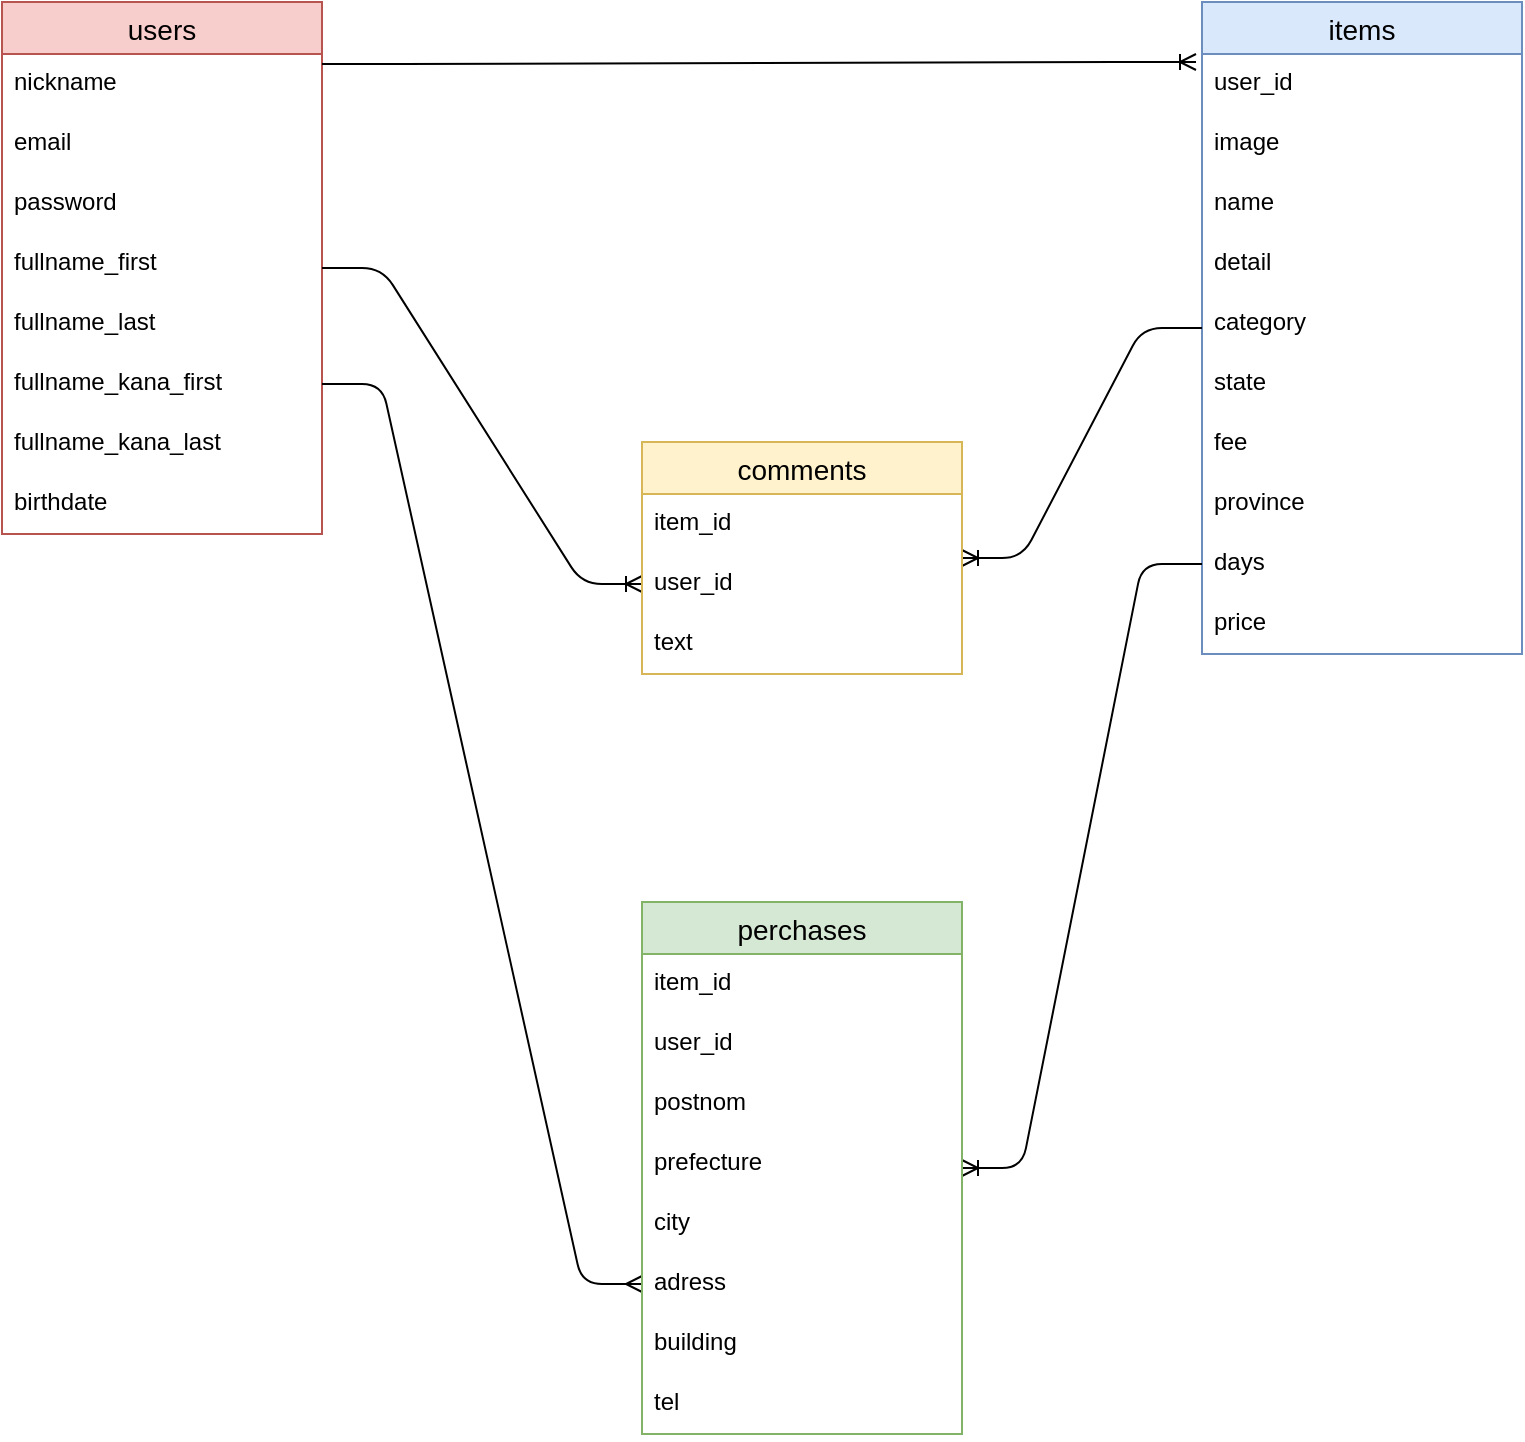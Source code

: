 <mxfile version="13.6.6" type="device"><diagram id="pYdl9xuv1Ufssa3k_8HJ" name="Page-1"><mxGraphModel dx="1127" dy="1802" grid="1" gridSize="10" guides="1" tooltips="1" connect="1" arrows="1" fold="1" page="1" pageScale="1" pageWidth="827" pageHeight="1169" math="0" shadow="0"><root><mxCell id="0"/><mxCell id="1" parent="0"/><mxCell id="C-qEE81NguZUEMzG3DxP-15" value="users" style="swimlane;fontStyle=0;childLayout=stackLayout;horizontal=1;startSize=26;horizontalStack=0;resizeParent=1;resizeParentMax=0;resizeLast=0;collapsible=1;marginBottom=0;align=center;fontSize=14;fillColor=#f8cecc;strokeColor=#b85450;" vertex="1" parent="1"><mxGeometry x="40" y="40" width="160" height="266" as="geometry"/></mxCell><mxCell id="C-qEE81NguZUEMzG3DxP-16" value="nickname" style="text;strokeColor=none;fillColor=none;spacingLeft=4;spacingRight=4;overflow=hidden;rotatable=0;points=[[0,0.5],[1,0.5]];portConstraint=eastwest;fontSize=12;" vertex="1" parent="C-qEE81NguZUEMzG3DxP-15"><mxGeometry y="26" width="160" height="30" as="geometry"/></mxCell><mxCell id="C-qEE81NguZUEMzG3DxP-17" value="email" style="text;strokeColor=none;fillColor=none;spacingLeft=4;spacingRight=4;overflow=hidden;rotatable=0;points=[[0,0.5],[1,0.5]];portConstraint=eastwest;fontSize=12;" vertex="1" parent="C-qEE81NguZUEMzG3DxP-15"><mxGeometry y="56" width="160" height="30" as="geometry"/></mxCell><mxCell id="C-qEE81NguZUEMzG3DxP-18" value="password" style="text;strokeColor=none;fillColor=none;spacingLeft=4;spacingRight=4;overflow=hidden;rotatable=0;points=[[0,0.5],[1,0.5]];portConstraint=eastwest;fontSize=12;" vertex="1" parent="C-qEE81NguZUEMzG3DxP-15"><mxGeometry y="86" width="160" height="30" as="geometry"/></mxCell><mxCell id="C-qEE81NguZUEMzG3DxP-19" value="fullname_first" style="text;strokeColor=none;fillColor=none;spacingLeft=4;spacingRight=4;overflow=hidden;rotatable=0;points=[[0,0.5],[1,0.5]];portConstraint=eastwest;fontSize=12;" vertex="1" parent="C-qEE81NguZUEMzG3DxP-15"><mxGeometry y="116" width="160" height="30" as="geometry"/></mxCell><mxCell id="C-qEE81NguZUEMzG3DxP-21" value="fullname_last" style="text;strokeColor=none;fillColor=none;spacingLeft=4;spacingRight=4;overflow=hidden;rotatable=0;points=[[0,0.5],[1,0.5]];portConstraint=eastwest;fontSize=12;" vertex="1" parent="C-qEE81NguZUEMzG3DxP-15"><mxGeometry y="146" width="160" height="30" as="geometry"/></mxCell><mxCell id="C-qEE81NguZUEMzG3DxP-22" value="fullname_kana_first" style="text;strokeColor=none;fillColor=none;spacingLeft=4;spacingRight=4;overflow=hidden;rotatable=0;points=[[0,0.5],[1,0.5]];portConstraint=eastwest;fontSize=12;" vertex="1" parent="C-qEE81NguZUEMzG3DxP-15"><mxGeometry y="176" width="160" height="30" as="geometry"/></mxCell><mxCell id="C-qEE81NguZUEMzG3DxP-23" value="fullname_kana_last" style="text;strokeColor=none;fillColor=none;spacingLeft=4;spacingRight=4;overflow=hidden;rotatable=0;points=[[0,0.5],[1,0.5]];portConstraint=eastwest;fontSize=12;" vertex="1" parent="C-qEE81NguZUEMzG3DxP-15"><mxGeometry y="206" width="160" height="30" as="geometry"/></mxCell><mxCell id="C-qEE81NguZUEMzG3DxP-24" value="birthdate" style="text;strokeColor=none;fillColor=none;spacingLeft=4;spacingRight=4;overflow=hidden;rotatable=0;points=[[0,0.5],[1,0.5]];portConstraint=eastwest;fontSize=12;" vertex="1" parent="C-qEE81NguZUEMzG3DxP-15"><mxGeometry y="236" width="160" height="30" as="geometry"/></mxCell><mxCell id="C-qEE81NguZUEMzG3DxP-25" value="items" style="swimlane;fontStyle=0;childLayout=stackLayout;horizontal=1;startSize=26;horizontalStack=0;resizeParent=1;resizeParentMax=0;resizeLast=0;collapsible=1;marginBottom=0;align=center;fontSize=14;fillColor=#dae8fc;strokeColor=#6c8ebf;" vertex="1" parent="1"><mxGeometry x="640" y="40" width="160" height="326" as="geometry"/></mxCell><mxCell id="C-qEE81NguZUEMzG3DxP-26" value="user_id" style="text;strokeColor=none;fillColor=none;spacingLeft=4;spacingRight=4;overflow=hidden;rotatable=0;points=[[0,0.5],[1,0.5]];portConstraint=eastwest;fontSize=12;" vertex="1" parent="C-qEE81NguZUEMzG3DxP-25"><mxGeometry y="26" width="160" height="30" as="geometry"/></mxCell><mxCell id="C-qEE81NguZUEMzG3DxP-27" value="image" style="text;strokeColor=none;fillColor=none;spacingLeft=4;spacingRight=4;overflow=hidden;rotatable=0;points=[[0,0.5],[1,0.5]];portConstraint=eastwest;fontSize=12;" vertex="1" parent="C-qEE81NguZUEMzG3DxP-25"><mxGeometry y="56" width="160" height="30" as="geometry"/></mxCell><mxCell id="C-qEE81NguZUEMzG3DxP-28" value="name" style="text;strokeColor=none;fillColor=none;spacingLeft=4;spacingRight=4;overflow=hidden;rotatable=0;points=[[0,0.5],[1,0.5]];portConstraint=eastwest;fontSize=12;" vertex="1" parent="C-qEE81NguZUEMzG3DxP-25"><mxGeometry y="86" width="160" height="30" as="geometry"/></mxCell><mxCell id="C-qEE81NguZUEMzG3DxP-31" value="detail" style="text;strokeColor=none;fillColor=none;spacingLeft=4;spacingRight=4;overflow=hidden;rotatable=0;points=[[0,0.5],[1,0.5]];portConstraint=eastwest;fontSize=12;" vertex="1" parent="C-qEE81NguZUEMzG3DxP-25"><mxGeometry y="116" width="160" height="30" as="geometry"/></mxCell><mxCell id="C-qEE81NguZUEMzG3DxP-32" value="category" style="text;strokeColor=none;fillColor=none;spacingLeft=4;spacingRight=4;overflow=hidden;rotatable=0;points=[[0,0.5],[1,0.5]];portConstraint=eastwest;fontSize=12;" vertex="1" parent="C-qEE81NguZUEMzG3DxP-25"><mxGeometry y="146" width="160" height="30" as="geometry"/></mxCell><mxCell id="C-qEE81NguZUEMzG3DxP-33" value="state" style="text;strokeColor=none;fillColor=none;spacingLeft=4;spacingRight=4;overflow=hidden;rotatable=0;points=[[0,0.5],[1,0.5]];portConstraint=eastwest;fontSize=12;" vertex="1" parent="C-qEE81NguZUEMzG3DxP-25"><mxGeometry y="176" width="160" height="30" as="geometry"/></mxCell><mxCell id="C-qEE81NguZUEMzG3DxP-34" value="fee" style="text;strokeColor=none;fillColor=none;spacingLeft=4;spacingRight=4;overflow=hidden;rotatable=0;points=[[0,0.5],[1,0.5]];portConstraint=eastwest;fontSize=12;" vertex="1" parent="C-qEE81NguZUEMzG3DxP-25"><mxGeometry y="206" width="160" height="30" as="geometry"/></mxCell><mxCell id="C-qEE81NguZUEMzG3DxP-35" value="province" style="text;strokeColor=none;fillColor=none;spacingLeft=4;spacingRight=4;overflow=hidden;rotatable=0;points=[[0,0.5],[1,0.5]];portConstraint=eastwest;fontSize=12;" vertex="1" parent="C-qEE81NguZUEMzG3DxP-25"><mxGeometry y="236" width="160" height="30" as="geometry"/></mxCell><mxCell id="C-qEE81NguZUEMzG3DxP-36" value="days" style="text;strokeColor=none;fillColor=none;spacingLeft=4;spacingRight=4;overflow=hidden;rotatable=0;points=[[0,0.5],[1,0.5]];portConstraint=eastwest;fontSize=12;" vertex="1" parent="C-qEE81NguZUEMzG3DxP-25"><mxGeometry y="266" width="160" height="30" as="geometry"/></mxCell><mxCell id="C-qEE81NguZUEMzG3DxP-37" value="price" style="text;strokeColor=none;fillColor=none;spacingLeft=4;spacingRight=4;overflow=hidden;rotatable=0;points=[[0,0.5],[1,0.5]];portConstraint=eastwest;fontSize=12;" vertex="1" parent="C-qEE81NguZUEMzG3DxP-25"><mxGeometry y="296" width="160" height="30" as="geometry"/></mxCell><mxCell id="C-qEE81NguZUEMzG3DxP-38" value="" style="edgeStyle=entityRelationEdgeStyle;fontSize=12;html=1;endArrow=ERoneToMany;exitX=1;exitY=0.167;exitDx=0;exitDy=0;exitPerimeter=0;" edge="1" parent="1" source="C-qEE81NguZUEMzG3DxP-16"><mxGeometry width="100" height="100" relative="1" as="geometry"><mxPoint x="210" y="70" as="sourcePoint"/><mxPoint x="637" y="70" as="targetPoint"/></mxGeometry></mxCell><mxCell id="C-qEE81NguZUEMzG3DxP-43" value="" style="edgeStyle=entityRelationEdgeStyle;fontSize=12;html=1;endArrow=ERoneToMany;" edge="1" parent="1" source="C-qEE81NguZUEMzG3DxP-15" target="C-qEE81NguZUEMzG3DxP-41"><mxGeometry width="100" height="100" relative="1" as="geometry"><mxPoint x="360" y="780" as="sourcePoint"/><mxPoint x="460" y="680" as="targetPoint"/></mxGeometry></mxCell><mxCell id="C-qEE81NguZUEMzG3DxP-44" value="" style="edgeStyle=entityRelationEdgeStyle;fontSize=12;html=1;endArrow=ERoneToMany;" edge="1" parent="1" source="C-qEE81NguZUEMzG3DxP-25" target="C-qEE81NguZUEMzG3DxP-39"><mxGeometry width="100" height="100" relative="1" as="geometry"><mxPoint x="360" y="780" as="sourcePoint"/><mxPoint x="520" y="570" as="targetPoint"/></mxGeometry></mxCell><mxCell id="C-qEE81NguZUEMzG3DxP-58" value="" style="edgeStyle=entityRelationEdgeStyle;fontSize=12;html=1;endArrow=ERoneToMany;" edge="1" parent="1" source="C-qEE81NguZUEMzG3DxP-36" target="C-qEE81NguZUEMzG3DxP-49"><mxGeometry width="100" height="100" relative="1" as="geometry"><mxPoint x="360" y="780" as="sourcePoint"/><mxPoint x="460" y="680" as="targetPoint"/></mxGeometry></mxCell><mxCell id="C-qEE81NguZUEMzG3DxP-59" value="" style="edgeStyle=entityRelationEdgeStyle;fontSize=12;html=1;endArrow=ERmany;exitX=1;exitY=0.5;exitDx=0;exitDy=0;" edge="1" parent="1" source="C-qEE81NguZUEMzG3DxP-22" target="C-qEE81NguZUEMzG3DxP-55"><mxGeometry width="100" height="100" relative="1" as="geometry"><mxPoint x="360" y="780" as="sourcePoint"/><mxPoint x="460" y="680" as="targetPoint"/></mxGeometry></mxCell><mxCell id="C-qEE81NguZUEMzG3DxP-39" value="comments" style="swimlane;fontStyle=0;childLayout=stackLayout;horizontal=1;startSize=26;horizontalStack=0;resizeParent=1;resizeParentMax=0;resizeLast=0;collapsible=1;marginBottom=0;align=center;fontSize=14;fillColor=#fff2cc;strokeColor=#d6b656;" vertex="1" parent="1"><mxGeometry x="360" y="260" width="160" height="116" as="geometry"/></mxCell><mxCell id="C-qEE81NguZUEMzG3DxP-40" value="item_id" style="text;strokeColor=none;fillColor=none;spacingLeft=4;spacingRight=4;overflow=hidden;rotatable=0;points=[[0,0.5],[1,0.5]];portConstraint=eastwest;fontSize=12;" vertex="1" parent="C-qEE81NguZUEMzG3DxP-39"><mxGeometry y="26" width="160" height="30" as="geometry"/></mxCell><mxCell id="C-qEE81NguZUEMzG3DxP-41" value="user_id" style="text;strokeColor=none;fillColor=none;spacingLeft=4;spacingRight=4;overflow=hidden;rotatable=0;points=[[0,0.5],[1,0.5]];portConstraint=eastwest;fontSize=12;" vertex="1" parent="C-qEE81NguZUEMzG3DxP-39"><mxGeometry y="56" width="160" height="30" as="geometry"/></mxCell><mxCell id="C-qEE81NguZUEMzG3DxP-42" value="text" style="text;strokeColor=none;fillColor=none;spacingLeft=4;spacingRight=4;overflow=hidden;rotatable=0;points=[[0,0.5],[1,0.5]];portConstraint=eastwest;fontSize=12;" vertex="1" parent="C-qEE81NguZUEMzG3DxP-39"><mxGeometry y="86" width="160" height="30" as="geometry"/></mxCell><mxCell id="C-qEE81NguZUEMzG3DxP-49" value="perchases" style="swimlane;fontStyle=0;childLayout=stackLayout;horizontal=1;startSize=26;horizontalStack=0;resizeParent=1;resizeParentMax=0;resizeLast=0;collapsible=1;marginBottom=0;align=center;fontSize=14;fillColor=#d5e8d4;strokeColor=#82b366;" vertex="1" parent="1"><mxGeometry x="360" y="490" width="160" height="266" as="geometry"/></mxCell><mxCell id="C-qEE81NguZUEMzG3DxP-50" value="item_id" style="text;strokeColor=none;fillColor=none;spacingLeft=4;spacingRight=4;overflow=hidden;rotatable=0;points=[[0,0.5],[1,0.5]];portConstraint=eastwest;fontSize=12;" vertex="1" parent="C-qEE81NguZUEMzG3DxP-49"><mxGeometry y="26" width="160" height="30" as="geometry"/></mxCell><mxCell id="C-qEE81NguZUEMzG3DxP-51" value="user_id" style="text;strokeColor=none;fillColor=none;spacingLeft=4;spacingRight=4;overflow=hidden;rotatable=0;points=[[0,0.5],[1,0.5]];portConstraint=eastwest;fontSize=12;" vertex="1" parent="C-qEE81NguZUEMzG3DxP-49"><mxGeometry y="56" width="160" height="30" as="geometry"/></mxCell><mxCell id="C-qEE81NguZUEMzG3DxP-52" value="postnom" style="text;strokeColor=none;fillColor=none;spacingLeft=4;spacingRight=4;overflow=hidden;rotatable=0;points=[[0,0.5],[1,0.5]];portConstraint=eastwest;fontSize=12;" vertex="1" parent="C-qEE81NguZUEMzG3DxP-49"><mxGeometry y="86" width="160" height="30" as="geometry"/></mxCell><mxCell id="C-qEE81NguZUEMzG3DxP-53" value="prefecture" style="text;strokeColor=none;fillColor=none;spacingLeft=4;spacingRight=4;overflow=hidden;rotatable=0;points=[[0,0.5],[1,0.5]];portConstraint=eastwest;fontSize=12;" vertex="1" parent="C-qEE81NguZUEMzG3DxP-49"><mxGeometry y="116" width="160" height="30" as="geometry"/></mxCell><mxCell id="C-qEE81NguZUEMzG3DxP-54" value="city" style="text;strokeColor=none;fillColor=none;spacingLeft=4;spacingRight=4;overflow=hidden;rotatable=0;points=[[0,0.5],[1,0.5]];portConstraint=eastwest;fontSize=12;" vertex="1" parent="C-qEE81NguZUEMzG3DxP-49"><mxGeometry y="146" width="160" height="30" as="geometry"/></mxCell><mxCell id="C-qEE81NguZUEMzG3DxP-55" value="adress" style="text;strokeColor=none;fillColor=none;spacingLeft=4;spacingRight=4;overflow=hidden;rotatable=0;points=[[0,0.5],[1,0.5]];portConstraint=eastwest;fontSize=12;" vertex="1" parent="C-qEE81NguZUEMzG3DxP-49"><mxGeometry y="176" width="160" height="30" as="geometry"/></mxCell><mxCell id="C-qEE81NguZUEMzG3DxP-56" value="building" style="text;strokeColor=none;fillColor=none;spacingLeft=4;spacingRight=4;overflow=hidden;rotatable=0;points=[[0,0.5],[1,0.5]];portConstraint=eastwest;fontSize=12;" vertex="1" parent="C-qEE81NguZUEMzG3DxP-49"><mxGeometry y="206" width="160" height="30" as="geometry"/></mxCell><mxCell id="C-qEE81NguZUEMzG3DxP-57" value="tel" style="text;strokeColor=none;fillColor=none;spacingLeft=4;spacingRight=4;overflow=hidden;rotatable=0;points=[[0,0.5],[1,0.5]];portConstraint=eastwest;fontSize=12;" vertex="1" parent="C-qEE81NguZUEMzG3DxP-49"><mxGeometry y="236" width="160" height="30" as="geometry"/></mxCell></root></mxGraphModel></diagram></mxfile>